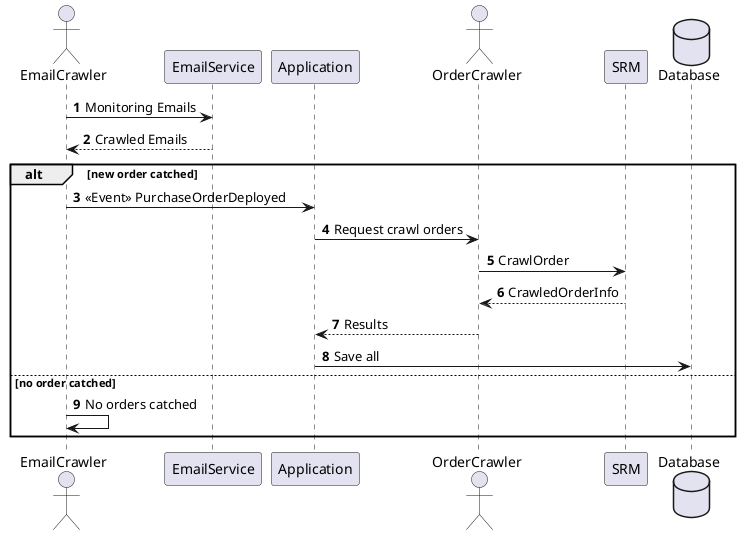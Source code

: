 @startuml email-crawler-order
actor EmailCrawler
participant EmailService
participant Application
actor OrderCrawler
participant SRM
database Database

autonumber
EmailCrawler -> EmailService : Monitoring Emails
EmailService --> EmailCrawler : Crawled Emails

alt new order catched
EmailCrawler -> Application : <<Event>> PurchaseOrderDeployed
Application -> OrderCrawler : Request crawl orders
OrderCrawler -> SRM : CrawlOrder
SRM --> OrderCrawler : CrawledOrderInfo
OrderCrawler --> Application : Results
Application -> Database : Save all
else no order catched
EmailCrawler -> EmailCrawler : No orders catched
end
@enduml